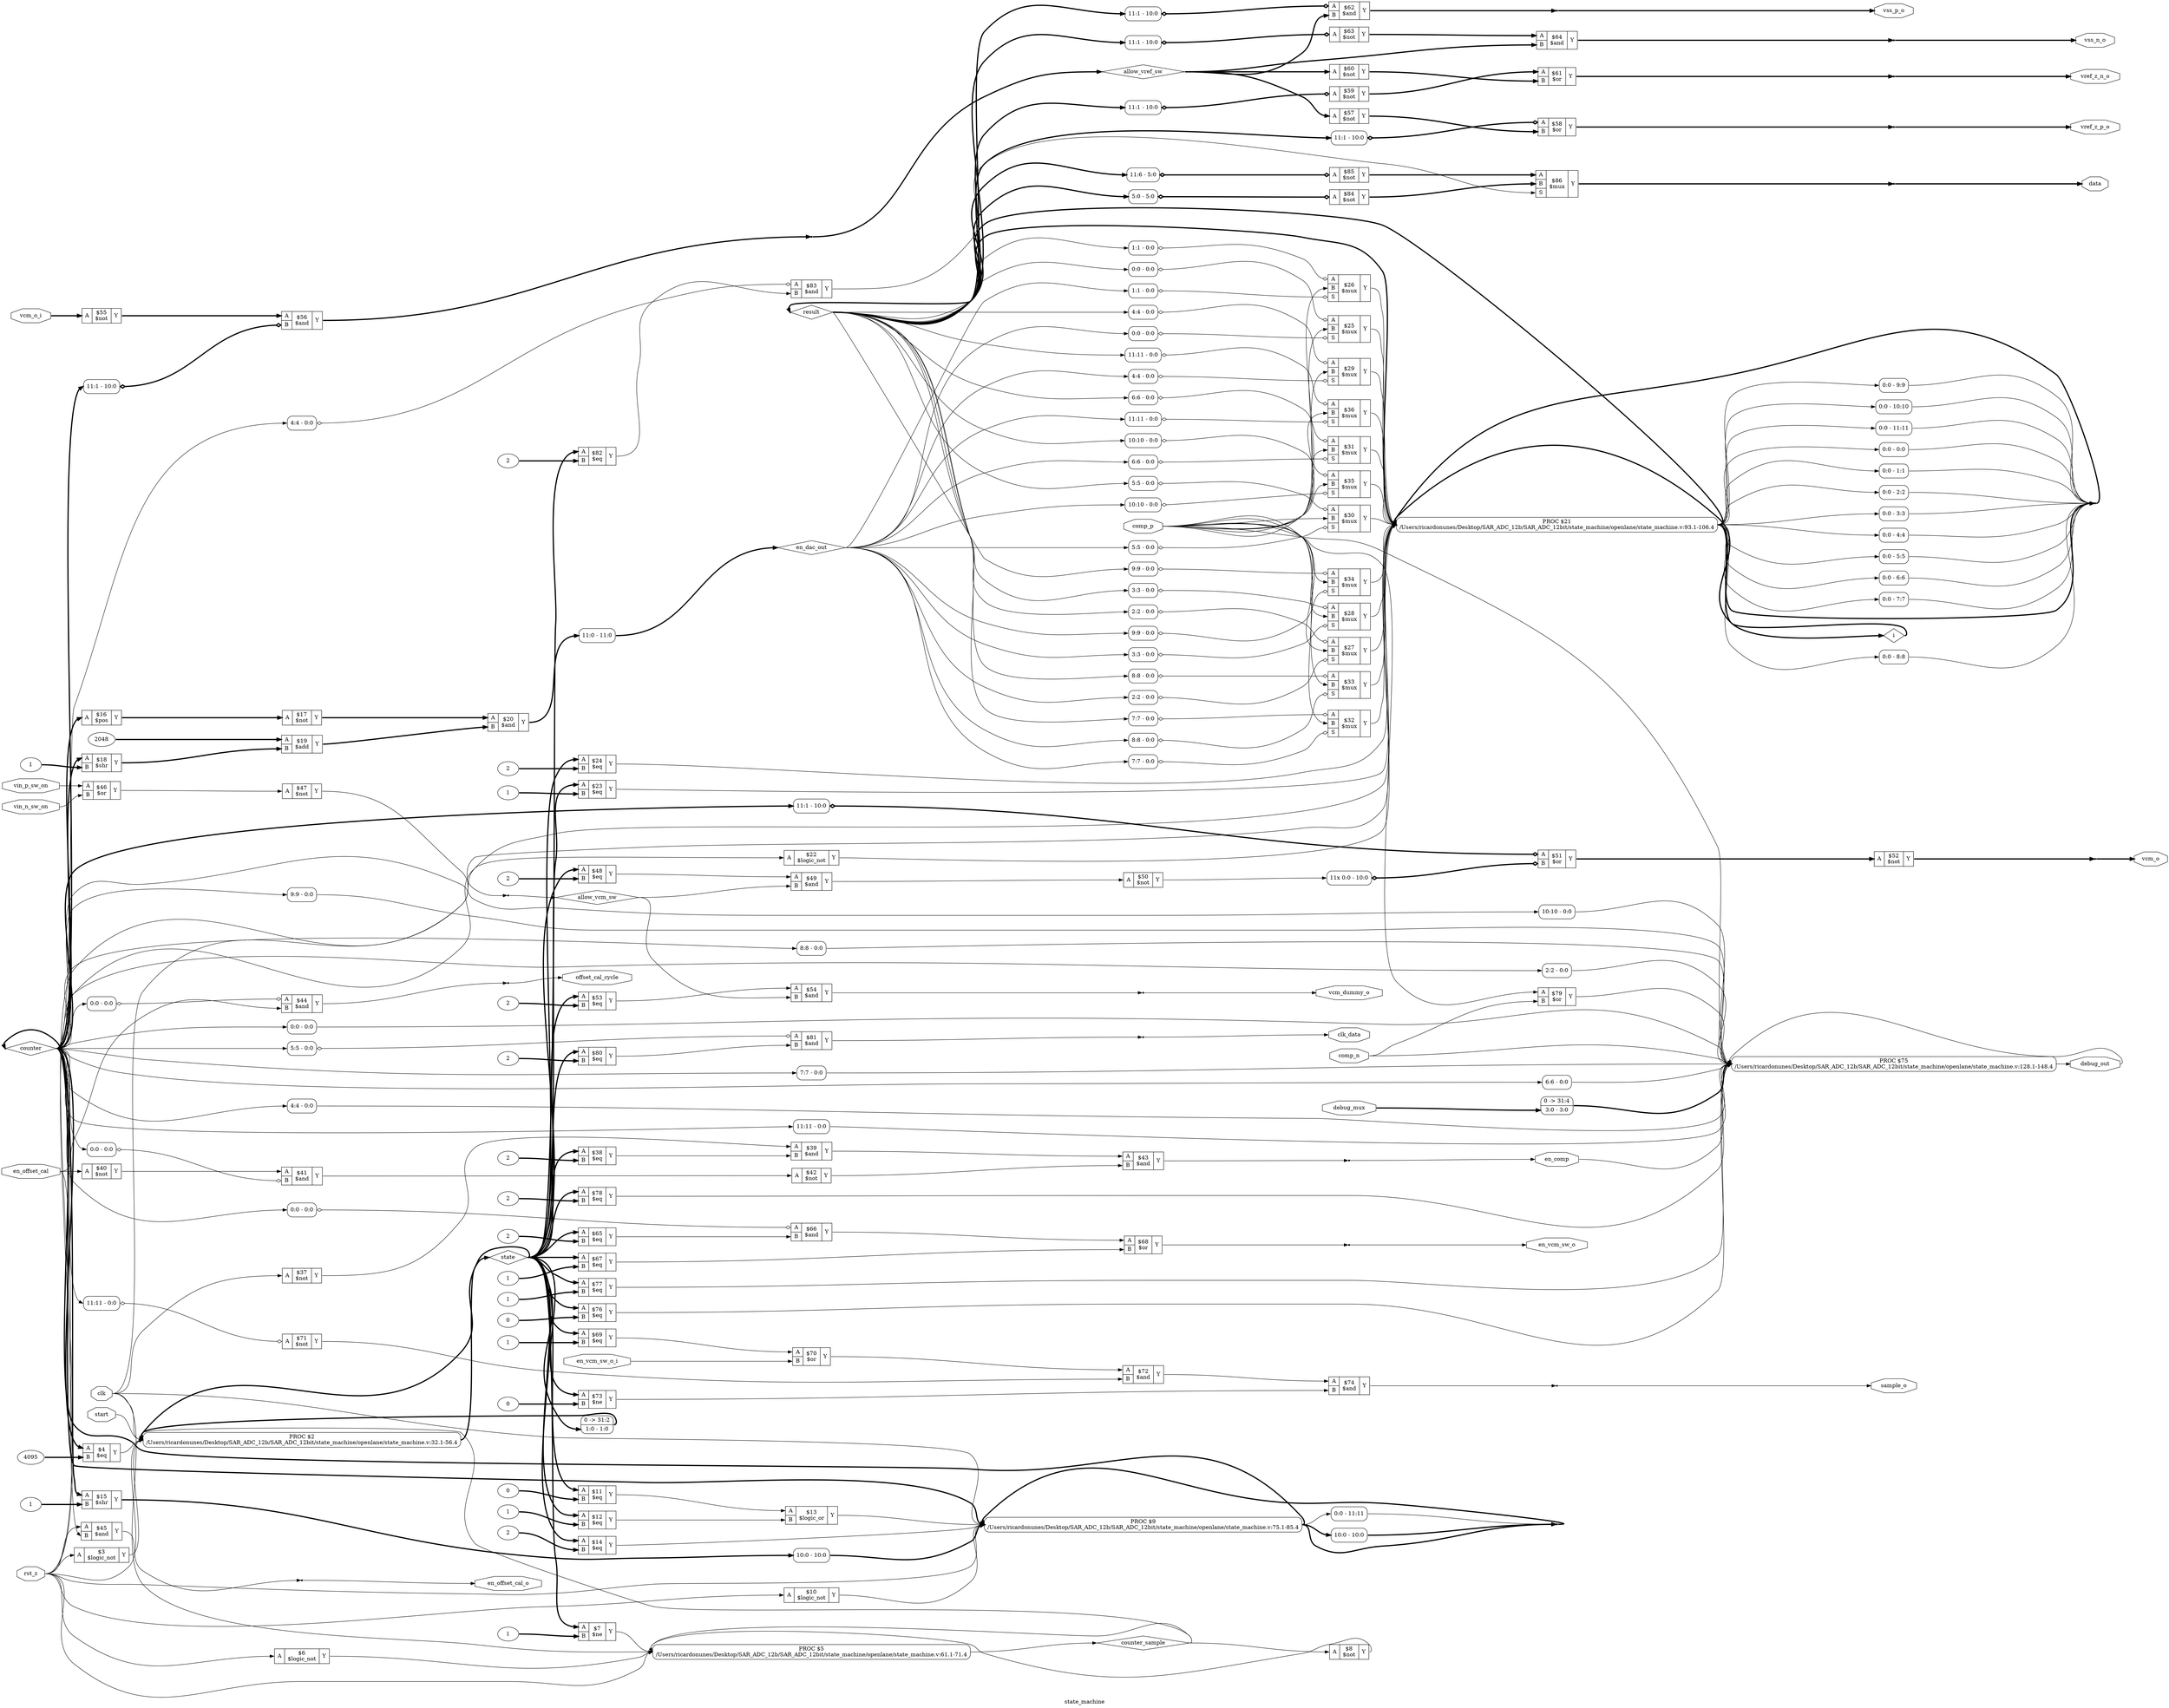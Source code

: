 digraph "state_machine" {
label="state_machine";
rankdir="LR";
remincross=true;
n92 [ shape=diamond, label="allow_vref_sw", color="black", fontcolor="black" ];
n93 [ shape=diamond, label="allow_vcm_sw", color="black", fontcolor="black" ];
n94 [ shape=diamond, label="en_dac_out", color="black", fontcolor="black" ];
n95 [ shape=diamond, label="i", color="black", fontcolor="black" ];
n96 [ shape=diamond, label="counter", color="black", fontcolor="black" ];
n97 [ shape=diamond, label="counter_sample", color="black", fontcolor="black" ];
n98 [ shape=diamond, label="result", color="black", fontcolor="black" ];
n99 [ shape=diamond, label="state", color="black", fontcolor="black" ];
n100 [ shape=octagon, label="debug_out", color="black", fontcolor="black" ];
n101 [ shape=octagon, label="en_offset_cal_o", color="black", fontcolor="black" ];
n102 [ shape=octagon, label="offset_cal_cycle", color="black", fontcolor="black" ];
n103 [ shape=octagon, label="en_comp", color="black", fontcolor="black" ];
n104 [ shape=octagon, label="en_vcm_sw_o", color="black", fontcolor="black" ];
n105 [ shape=octagon, label="vcm_dummy_o", color="black", fontcolor="black" ];
n106 [ shape=octagon, label="vss_n_o", color="black", fontcolor="black" ];
n107 [ shape=octagon, label="vss_p_o", color="black", fontcolor="black" ];
n108 [ shape=octagon, label="vref_z_n_o", color="black", fontcolor="black" ];
n109 [ shape=octagon, label="vref_z_p_o", color="black", fontcolor="black" ];
n110 [ shape=octagon, label="vcm_o", color="black", fontcolor="black" ];
n111 [ shape=octagon, label="sample_o", color="black", fontcolor="black" ];
n112 [ shape=octagon, label="clk_data", color="black", fontcolor="black" ];
n113 [ shape=octagon, label="data", color="black", fontcolor="black" ];
n114 [ shape=octagon, label="vcm_o_i", color="black", fontcolor="black" ];
n115 [ shape=octagon, label="en_vcm_sw_o_i", color="black", fontcolor="black" ];
n116 [ shape=octagon, label="debug_mux", color="black", fontcolor="black" ];
n117 [ shape=octagon, label="vin_n_sw_on", color="black", fontcolor="black" ];
n118 [ shape=octagon, label="vin_p_sw_on", color="black", fontcolor="black" ];
n119 [ shape=octagon, label="comp_n", color="black", fontcolor="black" ];
n120 [ shape=octagon, label="comp_p", color="black", fontcolor="black" ];
n121 [ shape=octagon, label="en_offset_cal", color="black", fontcolor="black" ];
n122 [ shape=octagon, label="start", color="black", fontcolor="black" ];
n123 [ shape=octagon, label="rst_z", color="black", fontcolor="black" ];
n124 [ shape=octagon, label="clk", color="black", fontcolor="black" ];
c129 [ shape=record, label="{{<p125> A|<p126> B|<p127> S}|$86\n$mux|{<p128> Y}}",  ];
c130 [ shape=record, label="{{<p125> A}|$85\n$not|{<p128> Y}}",  ];
x0 [ shape=record, style=rounded, label="<s0> 11:6 - 5:0 ", color="black", fontcolor="black" ];
x0:e -> c130:p125:w [arrowhead=odiamond, arrowtail=odiamond, dir=both, color="black", fontcolor="black", style="setlinewidth(3)", label=""];
c131 [ shape=record, label="{{<p125> A}|$84\n$not|{<p128> Y}}",  ];
x1 [ shape=record, style=rounded, label="<s0> 5:0 - 5:0 ", color="black", fontcolor="black" ];
x1:e -> c131:p125:w [arrowhead=odiamond, arrowtail=odiamond, dir=both, color="black", fontcolor="black", style="setlinewidth(3)", label=""];
c132 [ shape=record, label="{{<p125> A|<p126> B}|$83\n$and|{<p128> Y}}",  ];
x2 [ shape=record, style=rounded, label="<s0> 4:4 - 0:0 ", color="black", fontcolor="black" ];
x2:e -> c132:p125:w [arrowhead=odiamond, arrowtail=odiamond, dir=both, color="black", fontcolor="black", label=""];
v3 [ label="2" ];
c133 [ shape=record, label="{{<p125> A|<p126> B}|$82\n$eq|{<p128> Y}}",  ];
c134 [ shape=record, label="{{<p125> A|<p126> B}|$81\n$and|{<p128> Y}}",  ];
x4 [ shape=record, style=rounded, label="<s0> 5:5 - 0:0 ", color="black", fontcolor="black" ];
x4:e -> c134:p125:w [arrowhead=odiamond, arrowtail=odiamond, dir=both, color="black", fontcolor="black", label=""];
v5 [ label="2" ];
c135 [ shape=record, label="{{<p125> A|<p126> B}|$80\n$eq|{<p128> Y}}",  ];
c136 [ shape=record, label="{{<p125> A|<p126> B}|$79\n$or|{<p128> Y}}",  ];
v6 [ label="2" ];
c137 [ shape=record, label="{{<p125> A|<p126> B}|$78\n$eq|{<p128> Y}}",  ];
v7 [ label="1" ];
c138 [ shape=record, label="{{<p125> A|<p126> B}|$77\n$eq|{<p128> Y}}",  ];
v8 [ label="0" ];
c139 [ shape=record, label="{{<p125> A|<p126> B}|$76\n$eq|{<p128> Y}}",  ];
c140 [ shape=record, label="{{<p125> A|<p126> B}|$74\n$and|{<p128> Y}}",  ];
v9 [ label="0" ];
c141 [ shape=record, label="{{<p125> A|<p126> B}|$73\n$ne|{<p128> Y}}",  ];
c142 [ shape=record, label="{{<p125> A|<p126> B}|$72\n$and|{<p128> Y}}",  ];
c143 [ shape=record, label="{{<p125> A}|$71\n$not|{<p128> Y}}",  ];
x10 [ shape=record, style=rounded, label="<s0> 11:11 - 0:0 ", color="black", fontcolor="black" ];
x10:e -> c143:p125:w [arrowhead=odiamond, arrowtail=odiamond, dir=both, color="black", fontcolor="black", label=""];
c144 [ shape=record, label="{{<p125> A|<p126> B}|$70\n$or|{<p128> Y}}",  ];
v11 [ label="1" ];
c145 [ shape=record, label="{{<p125> A|<p126> B}|$69\n$eq|{<p128> Y}}",  ];
c146 [ shape=record, label="{{<p125> A|<p126> B}|$68\n$or|{<p128> Y}}",  ];
v12 [ label="1" ];
c147 [ shape=record, label="{{<p125> A|<p126> B}|$67\n$eq|{<p128> Y}}",  ];
c148 [ shape=record, label="{{<p125> A|<p126> B}|$66\n$and|{<p128> Y}}",  ];
x13 [ shape=record, style=rounded, label="<s0> 0:0 - 0:0 ", color="black", fontcolor="black" ];
x13:e -> c148:p125:w [arrowhead=odiamond, arrowtail=odiamond, dir=both, color="black", fontcolor="black", label=""];
v14 [ label="2" ];
c149 [ shape=record, label="{{<p125> A|<p126> B}|$65\n$eq|{<p128> Y}}",  ];
c150 [ shape=record, label="{{<p125> A|<p126> B}|$64\n$and|{<p128> Y}}",  ];
c151 [ shape=record, label="{{<p125> A}|$63\n$not|{<p128> Y}}",  ];
x15 [ shape=record, style=rounded, label="<s0> 11:1 - 10:0 ", color="black", fontcolor="black" ];
x15:e -> c151:p125:w [arrowhead=odiamond, arrowtail=odiamond, dir=both, color="black", fontcolor="black", style="setlinewidth(3)", label=""];
c152 [ shape=record, label="{{<p125> A|<p126> B}|$62\n$and|{<p128> Y}}",  ];
x16 [ shape=record, style=rounded, label="<s0> 11:1 - 10:0 ", color="black", fontcolor="black" ];
x16:e -> c152:p125:w [arrowhead=odiamond, arrowtail=odiamond, dir=both, color="black", fontcolor="black", style="setlinewidth(3)", label=""];
c153 [ shape=record, label="{{<p125> A|<p126> B}|$61\n$or|{<p128> Y}}",  ];
c154 [ shape=record, label="{{<p125> A}|$60\n$not|{<p128> Y}}",  ];
c155 [ shape=record, label="{{<p125> A}|$59\n$not|{<p128> Y}}",  ];
x17 [ shape=record, style=rounded, label="<s0> 11:1 - 10:0 ", color="black", fontcolor="black" ];
x17:e -> c155:p125:w [arrowhead=odiamond, arrowtail=odiamond, dir=both, color="black", fontcolor="black", style="setlinewidth(3)", label=""];
c156 [ shape=record, label="{{<p125> A|<p126> B}|$58\n$or|{<p128> Y}}",  ];
x18 [ shape=record, style=rounded, label="<s0> 11:1 - 10:0 ", color="black", fontcolor="black" ];
x18:e -> c156:p125:w [arrowhead=odiamond, arrowtail=odiamond, dir=both, color="black", fontcolor="black", style="setlinewidth(3)", label=""];
c157 [ shape=record, label="{{<p125> A}|$57\n$not|{<p128> Y}}",  ];
c158 [ shape=record, label="{{<p125> A|<p126> B}|$56\n$and|{<p128> Y}}",  ];
x19 [ shape=record, style=rounded, label="<s0> 11:1 - 10:0 ", color="black", fontcolor="black" ];
x19:e -> c158:p126:w [arrowhead=odiamond, arrowtail=odiamond, dir=both, color="black", fontcolor="black", style="setlinewidth(3)", label=""];
c159 [ shape=record, label="{{<p125> A}|$55\n$not|{<p128> Y}}",  ];
c160 [ shape=record, label="{{<p125> A|<p126> B}|$54\n$and|{<p128> Y}}",  ];
v20 [ label="2" ];
c161 [ shape=record, label="{{<p125> A|<p126> B}|$53\n$eq|{<p128> Y}}",  ];
c162 [ shape=record, label="{{<p125> A}|$52\n$not|{<p128> Y}}",  ];
c163 [ shape=record, label="{{<p125> A|<p126> B}|$51\n$or|{<p128> Y}}",  ];
x21 [ shape=record, style=rounded, label="<s10> 11x 0:0 - 10:0 ", color="black", fontcolor="black" ];
x21:e -> c163:p126:w [arrowhead=odiamond, arrowtail=odiamond, dir=both, color="black", fontcolor="black", style="setlinewidth(3)", label=""];
x22 [ shape=record, style=rounded, label="<s0> 11:1 - 10:0 ", color="black", fontcolor="black" ];
x22:e -> c163:p125:w [arrowhead=odiamond, arrowtail=odiamond, dir=both, color="black", fontcolor="black", style="setlinewidth(3)", label=""];
c164 [ shape=record, label="{{<p125> A}|$50\n$not|{<p128> Y}}",  ];
c165 [ shape=record, label="{{<p125> A|<p126> B}|$49\n$and|{<p128> Y}}",  ];
v23 [ label="2" ];
c166 [ shape=record, label="{{<p125> A|<p126> B}|$48\n$eq|{<p128> Y}}",  ];
c167 [ shape=record, label="{{<p125> A}|$47\n$not|{<p128> Y}}",  ];
c168 [ shape=record, label="{{<p125> A|<p126> B}|$46\n$or|{<p128> Y}}",  ];
c169 [ shape=record, label="{{<p125> A|<p126> B}|$45\n$and|{<p128> Y}}",  ];
c170 [ shape=record, label="{{<p125> A|<p126> B}|$44\n$and|{<p128> Y}}",  ];
x24 [ shape=record, style=rounded, label="<s0> 0:0 - 0:0 ", color="black", fontcolor="black" ];
x24:e -> c170:p125:w [arrowhead=odiamond, arrowtail=odiamond, dir=both, color="black", fontcolor="black", label=""];
c171 [ shape=record, label="{{<p125> A|<p126> B}|$43\n$and|{<p128> Y}}",  ];
c172 [ shape=record, label="{{<p125> A}|$42\n$not|{<p128> Y}}",  ];
c173 [ shape=record, label="{{<p125> A|<p126> B}|$41\n$and|{<p128> Y}}",  ];
x25 [ shape=record, style=rounded, label="<s0> 0:0 - 0:0 ", color="black", fontcolor="black" ];
x25:e -> c173:p126:w [arrowhead=odiamond, arrowtail=odiamond, dir=both, color="black", fontcolor="black", label=""];
c174 [ shape=record, label="{{<p125> A}|$40\n$not|{<p128> Y}}",  ];
c175 [ shape=record, label="{{<p125> A|<p126> B}|$39\n$and|{<p128> Y}}",  ];
v26 [ label="2" ];
c176 [ shape=record, label="{{<p125> A|<p126> B}|$38\n$eq|{<p128> Y}}",  ];
c177 [ shape=record, label="{{<p125> A}|$37\n$not|{<p128> Y}}",  ];
c178 [ shape=record, label="{{<p125> A|<p126> B|<p127> S}|$36\n$mux|{<p128> Y}}",  ];
x27 [ shape=record, style=rounded, label="<s0> 11:11 - 0:0 ", color="black", fontcolor="black" ];
x27:e -> c178:p127:w [arrowhead=odiamond, arrowtail=odiamond, dir=both, color="black", fontcolor="black", label=""];
x28 [ shape=record, style=rounded, label="<s0> 11:11 - 0:0 ", color="black", fontcolor="black" ];
x28:e -> c178:p125:w [arrowhead=odiamond, arrowtail=odiamond, dir=both, color="black", fontcolor="black", label=""];
c179 [ shape=record, label="{{<p125> A|<p126> B|<p127> S}|$35\n$mux|{<p128> Y}}",  ];
x29 [ shape=record, style=rounded, label="<s0> 10:10 - 0:0 ", color="black", fontcolor="black" ];
x29:e -> c179:p127:w [arrowhead=odiamond, arrowtail=odiamond, dir=both, color="black", fontcolor="black", label=""];
x30 [ shape=record, style=rounded, label="<s0> 10:10 - 0:0 ", color="black", fontcolor="black" ];
x30:e -> c179:p125:w [arrowhead=odiamond, arrowtail=odiamond, dir=both, color="black", fontcolor="black", label=""];
c180 [ shape=record, label="{{<p125> A|<p126> B|<p127> S}|$34\n$mux|{<p128> Y}}",  ];
x31 [ shape=record, style=rounded, label="<s0> 9:9 - 0:0 ", color="black", fontcolor="black" ];
x31:e -> c180:p127:w [arrowhead=odiamond, arrowtail=odiamond, dir=both, color="black", fontcolor="black", label=""];
x32 [ shape=record, style=rounded, label="<s0> 9:9 - 0:0 ", color="black", fontcolor="black" ];
x32:e -> c180:p125:w [arrowhead=odiamond, arrowtail=odiamond, dir=both, color="black", fontcolor="black", label=""];
c181 [ shape=record, label="{{<p125> A|<p126> B|<p127> S}|$33\n$mux|{<p128> Y}}",  ];
x33 [ shape=record, style=rounded, label="<s0> 8:8 - 0:0 ", color="black", fontcolor="black" ];
x33:e -> c181:p127:w [arrowhead=odiamond, arrowtail=odiamond, dir=both, color="black", fontcolor="black", label=""];
x34 [ shape=record, style=rounded, label="<s0> 8:8 - 0:0 ", color="black", fontcolor="black" ];
x34:e -> c181:p125:w [arrowhead=odiamond, arrowtail=odiamond, dir=both, color="black", fontcolor="black", label=""];
c182 [ shape=record, label="{{<p125> A|<p126> B|<p127> S}|$32\n$mux|{<p128> Y}}",  ];
x35 [ shape=record, style=rounded, label="<s0> 7:7 - 0:0 ", color="black", fontcolor="black" ];
x35:e -> c182:p127:w [arrowhead=odiamond, arrowtail=odiamond, dir=both, color="black", fontcolor="black", label=""];
x36 [ shape=record, style=rounded, label="<s0> 7:7 - 0:0 ", color="black", fontcolor="black" ];
x36:e -> c182:p125:w [arrowhead=odiamond, arrowtail=odiamond, dir=both, color="black", fontcolor="black", label=""];
c183 [ shape=record, label="{{<p125> A|<p126> B|<p127> S}|$31\n$mux|{<p128> Y}}",  ];
x37 [ shape=record, style=rounded, label="<s0> 6:6 - 0:0 ", color="black", fontcolor="black" ];
x37:e -> c183:p127:w [arrowhead=odiamond, arrowtail=odiamond, dir=both, color="black", fontcolor="black", label=""];
x38 [ shape=record, style=rounded, label="<s0> 6:6 - 0:0 ", color="black", fontcolor="black" ];
x38:e -> c183:p125:w [arrowhead=odiamond, arrowtail=odiamond, dir=both, color="black", fontcolor="black", label=""];
c184 [ shape=record, label="{{<p125> A|<p126> B|<p127> S}|$30\n$mux|{<p128> Y}}",  ];
x39 [ shape=record, style=rounded, label="<s0> 5:5 - 0:0 ", color="black", fontcolor="black" ];
x39:e -> c184:p127:w [arrowhead=odiamond, arrowtail=odiamond, dir=both, color="black", fontcolor="black", label=""];
x40 [ shape=record, style=rounded, label="<s0> 5:5 - 0:0 ", color="black", fontcolor="black" ];
x40:e -> c184:p125:w [arrowhead=odiamond, arrowtail=odiamond, dir=both, color="black", fontcolor="black", label=""];
c185 [ shape=record, label="{{<p125> A|<p126> B|<p127> S}|$29\n$mux|{<p128> Y}}",  ];
x41 [ shape=record, style=rounded, label="<s0> 4:4 - 0:0 ", color="black", fontcolor="black" ];
x41:e -> c185:p127:w [arrowhead=odiamond, arrowtail=odiamond, dir=both, color="black", fontcolor="black", label=""];
x42 [ shape=record, style=rounded, label="<s0> 4:4 - 0:0 ", color="black", fontcolor="black" ];
x42:e -> c185:p125:w [arrowhead=odiamond, arrowtail=odiamond, dir=both, color="black", fontcolor="black", label=""];
c186 [ shape=record, label="{{<p125> A|<p126> B|<p127> S}|$28\n$mux|{<p128> Y}}",  ];
x43 [ shape=record, style=rounded, label="<s0> 3:3 - 0:0 ", color="black", fontcolor="black" ];
x43:e -> c186:p127:w [arrowhead=odiamond, arrowtail=odiamond, dir=both, color="black", fontcolor="black", label=""];
x44 [ shape=record, style=rounded, label="<s0> 3:3 - 0:0 ", color="black", fontcolor="black" ];
x44:e -> c186:p125:w [arrowhead=odiamond, arrowtail=odiamond, dir=both, color="black", fontcolor="black", label=""];
c187 [ shape=record, label="{{<p125> A|<p126> B|<p127> S}|$27\n$mux|{<p128> Y}}",  ];
x45 [ shape=record, style=rounded, label="<s0> 2:2 - 0:0 ", color="black", fontcolor="black" ];
x45:e -> c187:p127:w [arrowhead=odiamond, arrowtail=odiamond, dir=both, color="black", fontcolor="black", label=""];
x46 [ shape=record, style=rounded, label="<s0> 2:2 - 0:0 ", color="black", fontcolor="black" ];
x46:e -> c187:p125:w [arrowhead=odiamond, arrowtail=odiamond, dir=both, color="black", fontcolor="black", label=""];
c188 [ shape=record, label="{{<p125> A|<p126> B|<p127> S}|$26\n$mux|{<p128> Y}}",  ];
x47 [ shape=record, style=rounded, label="<s0> 1:1 - 0:0 ", color="black", fontcolor="black" ];
x47:e -> c188:p127:w [arrowhead=odiamond, arrowtail=odiamond, dir=both, color="black", fontcolor="black", label=""];
x48 [ shape=record, style=rounded, label="<s0> 1:1 - 0:0 ", color="black", fontcolor="black" ];
x48:e -> c188:p125:w [arrowhead=odiamond, arrowtail=odiamond, dir=both, color="black", fontcolor="black", label=""];
c189 [ shape=record, label="{{<p125> A|<p126> B|<p127> S}|$25\n$mux|{<p128> Y}}",  ];
x49 [ shape=record, style=rounded, label="<s0> 0:0 - 0:0 ", color="black", fontcolor="black" ];
x49:e -> c189:p127:w [arrowhead=odiamond, arrowtail=odiamond, dir=both, color="black", fontcolor="black", label=""];
x50 [ shape=record, style=rounded, label="<s0> 0:0 - 0:0 ", color="black", fontcolor="black" ];
x50:e -> c189:p125:w [arrowhead=odiamond, arrowtail=odiamond, dir=both, color="black", fontcolor="black", label=""];
v51 [ label="2" ];
c190 [ shape=record, label="{{<p125> A|<p126> B}|$24\n$eq|{<p128> Y}}",  ];
v52 [ label="1" ];
c191 [ shape=record, label="{{<p125> A|<p126> B}|$23\n$eq|{<p128> Y}}",  ];
c192 [ shape=record, label="{{<p125> A}|$22\n$logic_not|{<p128> Y}}",  ];
c193 [ shape=record, label="{{<p125> A|<p126> B}|$20\n$and|{<p128> Y}}",  ];
v53 [ label="2048" ];
c194 [ shape=record, label="{{<p125> A|<p126> B}|$19\n$add|{<p128> Y}}",  ];
v54 [ label="1" ];
c195 [ shape=record, label="{{<p125> A|<p126> B}|$18\n$shr|{<p128> Y}}",  ];
c196 [ shape=record, label="{{<p125> A}|$17\n$not|{<p128> Y}}",  ];
c197 [ shape=record, label="{{<p125> A}|$16\n$pos|{<p128> Y}}",  ];
v55 [ label="1" ];
c198 [ shape=record, label="{{<p125> A|<p126> B}|$15\n$shr|{<p128> Y}}",  ];
v56 [ label="2" ];
c199 [ shape=record, label="{{<p125> A|<p126> B}|$14\n$eq|{<p128> Y}}",  ];
c200 [ shape=record, label="{{<p125> A|<p126> B}|$13\n$logic_or|{<p128> Y}}",  ];
v57 [ label="1" ];
c201 [ shape=record, label="{{<p125> A|<p126> B}|$12\n$eq|{<p128> Y}}",  ];
v58 [ label="0" ];
c202 [ shape=record, label="{{<p125> A|<p126> B}|$11\n$eq|{<p128> Y}}",  ];
c203 [ shape=record, label="{{<p125> A}|$10\n$logic_not|{<p128> Y}}",  ];
c204 [ shape=record, label="{{<p125> A}|$8\n$not|{<p128> Y}}",  ];
v59 [ label="1" ];
c205 [ shape=record, label="{{<p125> A|<p126> B}|$7\n$ne|{<p128> Y}}",  ];
c206 [ shape=record, label="{{<p125> A}|$6\n$logic_not|{<p128> Y}}",  ];
v60 [ label="4095" ];
c207 [ shape=record, label="{{<p125> A|<p126> B}|$4\n$eq|{<p128> Y}}",  ];
c208 [ shape=record, label="{{<p125> A}|$3\n$logic_not|{<p128> Y}}",  ];
x62 [ shape=record, style=rounded, label="<s0> 11:11 - 0:0 ", color="black", fontcolor="black" ];
x63 [ shape=record, style=rounded, label="<s0> 10:10 - 0:0 ", color="black", fontcolor="black" ];
x64 [ shape=record, style=rounded, label="<s0> 9:9 - 0:0 ", color="black", fontcolor="black" ];
x65 [ shape=record, style=rounded, label="<s0> 8:8 - 0:0 ", color="black", fontcolor="black" ];
x66 [ shape=record, style=rounded, label="<s0> 2:2 - 0:0 ", color="black", fontcolor="black" ];
x67 [ shape=record, style=rounded, label="<s0> 0:0 - 0:0 ", color="black", fontcolor="black" ];
x68 [ shape=record, style=rounded, label="<s0> 7:7 - 0:0 ", color="black", fontcolor="black" ];
x69 [ shape=record, style=rounded, label="<s0> 6:6 - 0:0 ", color="black", fontcolor="black" ];
x70 [ shape=record, style=rounded, label="<s0> 4:4 - 0:0 ", color="black", fontcolor="black" ];
x71 [ shape=record, style=rounded, label="0 -&gt; 31:4 |<s0> 3:0 - 3:0 ", color="black", fontcolor="black" ];
p61 [shape=box, style=rounded, label="PROC $75\n/Users/ricardonunes/Desktop/SAR_ADC_12b/SAR_ADC_12bit/state_machine/openlane/state_machine.v:128.1-148.4", ];
x73 [ shape=record, style=rounded, label="<s0> 0:0 - 8:8 ", color="black", fontcolor="black" ];
x74 [ shape=record, style=rounded, label="<s0> 0:0 - 9:9 ", color="black", fontcolor="black" ];
x75 [ shape=record, style=rounded, label="<s0> 0:0 - 10:10 ", color="black", fontcolor="black" ];
x76 [ shape=record, style=rounded, label="<s0> 0:0 - 11:11 ", color="black", fontcolor="black" ];
x77 [ shape=record, style=rounded, label="<s0> 0:0 - 0:0 ", color="black", fontcolor="black" ];
x78 [ shape=record, style=rounded, label="<s0> 0:0 - 1:1 ", color="black", fontcolor="black" ];
x79 [ shape=record, style=rounded, label="<s0> 0:0 - 2:2 ", color="black", fontcolor="black" ];
x80 [ shape=record, style=rounded, label="<s0> 0:0 - 3:3 ", color="black", fontcolor="black" ];
x81 [ shape=record, style=rounded, label="<s0> 0:0 - 4:4 ", color="black", fontcolor="black" ];
x82 [ shape=record, style=rounded, label="<s0> 0:0 - 5:5 ", color="black", fontcolor="black" ];
x83 [ shape=record, style=rounded, label="<s0> 0:0 - 6:6 ", color="black", fontcolor="black" ];
x84 [ shape=record, style=rounded, label="<s0> 0:0 - 7:7 ", color="black", fontcolor="black" ];
p72 [shape=box, style=rounded, label="PROC $21\n/Users/ricardonunes/Desktop/SAR_ADC_12b/SAR_ADC_12bit/state_machine/openlane/state_machine.v:93.1-106.4", ];
x86 [ shape=record, style=rounded, label="<s0> 10:0 - 10:0 ", color="black", fontcolor="black" ];
x87 [ shape=record, style=rounded, label="<s0> 0:0 - 11:11 ", color="black", fontcolor="black" ];
x88 [ shape=record, style=rounded, label="<s0> 10:0 - 10:0 ", color="black", fontcolor="black" ];
p85 [shape=box, style=rounded, label="PROC $9\n/Users/ricardonunes/Desktop/SAR_ADC_12b/SAR_ADC_12bit/state_machine/openlane/state_machine.v:75.1-85.4", ];
p89 [shape=box, style=rounded, label="PROC $5\n/Users/ricardonunes/Desktop/SAR_ADC_12b/SAR_ADC_12bit/state_machine/openlane/state_machine.v:61.1-71.4", ];
x91 [ shape=record, style=rounded, label="0 -&gt; 31:2 |<s0> 1:0 - 1:0 ", color="black", fontcolor="black" ];
p90 [shape=box, style=rounded, label="PROC $2\n/Users/ricardonunes/Desktop/SAR_ADC_12b/SAR_ADC_12bit/state_machine/openlane/state_machine.v:32.1-56.4", ];
x92 [ shape=record, style=rounded, label="<s0> 11:0 - 11:0 ", color="black", fontcolor="black" ];
x93 [shape=point, ];
x94 [shape=point, ];
x95 [shape=point, ];
x96 [shape=point, ];
x97 [shape=point, ];
x98 [shape=point, ];
x99 [shape=point, ];
x100 [shape=point, ];
x101 [shape=point, ];
x102 [shape=point, ];
x103 [shape=point, ];
x104 [shape=point, ];
x105 [shape=point, ];
x106 [shape=point, ];
x107 [shape=point, ];
c129:p128:e -> x107:w [color="black", fontcolor="black", style="setlinewidth(3)", label=""];
c138:p128:e -> p61:w [color="black", fontcolor="black", label=""];
p61:e -> n100:w [color="black", fontcolor="black", label=""];
n100:e -> p61:w [color="black", fontcolor="black", label=""];
x95:e -> n101:w [color="black", fontcolor="black", label=""];
x94:e -> n102:w [color="black", fontcolor="black", label=""];
x93:e -> n103:w [color="black", fontcolor="black", label=""];
n103:e -> p61:w [color="black", fontcolor="black", label=""];
x104:e -> n104:w [color="black", fontcolor="black", label=""];
x98:e -> n105:w [color="black", fontcolor="black", label=""];
x103:e -> n106:w [color="black", fontcolor="black", style="setlinewidth(3)", label=""];
x102:e -> n107:w [color="black", fontcolor="black", style="setlinewidth(3)", label=""];
x101:e -> n108:w [color="black", fontcolor="black", style="setlinewidth(3)", label=""];
x100:e -> n109:w [color="black", fontcolor="black", style="setlinewidth(3)", label=""];
c139:p128:e -> p61:w [color="black", fontcolor="black", label=""];
x97:e -> n110:w [color="black", fontcolor="black", style="setlinewidth(3)", label=""];
x105:e -> n111:w [color="black", fontcolor="black", label=""];
x106:e -> n112:w [color="black", fontcolor="black", label=""];
x107:e -> n113:w [color="black", fontcolor="black", style="setlinewidth(3)", label=""];
n114:e -> c159:p125:w [color="black", fontcolor="black", style="setlinewidth(3)", label=""];
n115:e -> c144:p126:w [color="black", fontcolor="black", label=""];
n116:e -> x71:s0:w [color="black", fontcolor="black", style="setlinewidth(3)", label=""];
n117:e -> c168:p126:w [color="black", fontcolor="black", label=""];
n118:e -> c168:p125:w [color="black", fontcolor="black", label=""];
n119:e -> c136:p126:w [color="black", fontcolor="black", label=""];
n119:e -> p61:w [color="black", fontcolor="black", label=""];
n120:e -> c136:p125:w [color="black", fontcolor="black", label=""];
n120:e -> c178:p126:w [color="black", fontcolor="black", label=""];
n120:e -> c179:p126:w [color="black", fontcolor="black", label=""];
n120:e -> c180:p126:w [color="black", fontcolor="black", label=""];
n120:e -> c181:p126:w [color="black", fontcolor="black", label=""];
n120:e -> c182:p126:w [color="black", fontcolor="black", label=""];
n120:e -> c183:p126:w [color="black", fontcolor="black", label=""];
n120:e -> c184:p126:w [color="black", fontcolor="black", label=""];
n120:e -> c185:p126:w [color="black", fontcolor="black", label=""];
n120:e -> c186:p126:w [color="black", fontcolor="black", label=""];
n120:e -> c187:p126:w [color="black", fontcolor="black", label=""];
n120:e -> c188:p126:w [color="black", fontcolor="black", label=""];
n120:e -> c189:p126:w [color="black", fontcolor="black", label=""];
n120:e -> p61:w [color="black", fontcolor="black", label=""];
n121:e -> c169:p126:w [color="black", fontcolor="black", label=""];
n121:e -> c170:p126:w [color="black", fontcolor="black", label=""];
n121:e -> c174:p125:w [color="black", fontcolor="black", label=""];
n122:e -> p90:w [color="black", fontcolor="black", label=""];
n123:e -> c169:p125:w [color="black", fontcolor="black", label=""];
n123:e -> c192:p125:w [color="black", fontcolor="black", label=""];
n123:e -> c203:p125:w [color="black", fontcolor="black", label=""];
n123:e -> c206:p125:w [color="black", fontcolor="black", label=""];
n123:e -> c208:p125:w [color="black", fontcolor="black", label=""];
n123:e -> p72:w [color="black", fontcolor="black", label=""];
n123:e -> p85:w [color="black", fontcolor="black", label=""];
n123:e -> p89:w [color="black", fontcolor="black", label=""];
n123:e -> p90:w [color="black", fontcolor="black", label=""];
n124:e -> c177:p125:w [color="black", fontcolor="black", label=""];
n124:e -> p72:w [color="black", fontcolor="black", label=""];
n124:e -> p85:w [color="black", fontcolor="black", label=""];
n124:e -> p89:w [color="black", fontcolor="black", label=""];
n124:e -> p90:w [color="black", fontcolor="black", label=""];
c140:p128:e -> x105:w [color="black", fontcolor="black", label=""];
c141:p128:e -> c140:p126:w [color="black", fontcolor="black", label=""];
c142:p128:e -> c140:p125:w [color="black", fontcolor="black", label=""];
c143:p128:e -> c142:p126:w [color="black", fontcolor="black", label=""];
c144:p128:e -> c142:p125:w [color="black", fontcolor="black", label=""];
c145:p128:e -> c144:p125:w [color="black", fontcolor="black", label=""];
c130:p128:e -> c129:p125:w [color="black", fontcolor="black", style="setlinewidth(3)", label=""];
c146:p128:e -> x104:w [color="black", fontcolor="black", label=""];
c147:p128:e -> c146:p126:w [color="black", fontcolor="black", label=""];
c148:p128:e -> c146:p125:w [color="black", fontcolor="black", label=""];
c149:p128:e -> c148:p126:w [color="black", fontcolor="black", label=""];
c150:p128:e -> x103:w [color="black", fontcolor="black", style="setlinewidth(3)", label=""];
c151:p128:e -> c150:p125:w [color="black", fontcolor="black", style="setlinewidth(3)", label=""];
c152:p128:e -> x102:w [color="black", fontcolor="black", style="setlinewidth(3)", label=""];
c153:p128:e -> x101:w [color="black", fontcolor="black", style="setlinewidth(3)", label=""];
c154:p128:e -> c153:p126:w [color="black", fontcolor="black", style="setlinewidth(3)", label=""];
c155:p128:e -> c153:p125:w [color="black", fontcolor="black", style="setlinewidth(3)", label=""];
c131:p128:e -> c129:p126:w [color="black", fontcolor="black", style="setlinewidth(3)", label=""];
c156:p128:e -> x100:w [color="black", fontcolor="black", style="setlinewidth(3)", label=""];
c157:p128:e -> c156:p126:w [color="black", fontcolor="black", style="setlinewidth(3)", label=""];
c158:p128:e -> x99:w [color="black", fontcolor="black", style="setlinewidth(3)", label=""];
c159:p128:e -> c158:p125:w [color="black", fontcolor="black", style="setlinewidth(3)", label=""];
c160:p128:e -> x98:w [color="black", fontcolor="black", label=""];
c161:p128:e -> c160:p125:w [color="black", fontcolor="black", label=""];
c162:p128:e -> x97:w [color="black", fontcolor="black", style="setlinewidth(3)", label=""];
c163:p128:e -> c162:p125:w [color="black", fontcolor="black", style="setlinewidth(3)", label=""];
c164:p128:e -> x21:s10:w [color="black", fontcolor="black", label=""];
c165:p128:e -> c164:p125:w [color="black", fontcolor="black", label=""];
c132:p128:e -> c129:p127:w [color="black", fontcolor="black", label=""];
c166:p128:e -> c165:p125:w [color="black", fontcolor="black", label=""];
c167:p128:e -> x96:w [color="black", fontcolor="black", label=""];
c168:p128:e -> c167:p125:w [color="black", fontcolor="black", label=""];
c169:p128:e -> x95:w [color="black", fontcolor="black", label=""];
c170:p128:e -> x94:w [color="black", fontcolor="black", label=""];
c171:p128:e -> x93:w [color="black", fontcolor="black", label=""];
c172:p128:e -> c171:p126:w [color="black", fontcolor="black", label=""];
c173:p128:e -> c172:p125:w [color="black", fontcolor="black", label=""];
c174:p128:e -> c173:p125:w [color="black", fontcolor="black", label=""];
c175:p128:e -> c171:p125:w [color="black", fontcolor="black", label=""];
c133:p128:e -> c132:p126:w [color="black", fontcolor="black", label=""];
c176:p128:e -> c175:p126:w [color="black", fontcolor="black", label=""];
c177:p128:e -> c175:p125:w [color="black", fontcolor="black", label=""];
c178:p128:e -> p72:w [color="black", fontcolor="black", label=""];
c179:p128:e -> p72:w [color="black", fontcolor="black", label=""];
c180:p128:e -> p72:w [color="black", fontcolor="black", label=""];
c181:p128:e -> p72:w [color="black", fontcolor="black", label=""];
c182:p128:e -> p72:w [color="black", fontcolor="black", label=""];
c183:p128:e -> p72:w [color="black", fontcolor="black", label=""];
c184:p128:e -> p72:w [color="black", fontcolor="black", label=""];
c185:p128:e -> p72:w [color="black", fontcolor="black", label=""];
c134:p128:e -> x106:w [color="black", fontcolor="black", label=""];
c186:p128:e -> p72:w [color="black", fontcolor="black", label=""];
c187:p128:e -> p72:w [color="black", fontcolor="black", label=""];
c188:p128:e -> p72:w [color="black", fontcolor="black", label=""];
c189:p128:e -> p72:w [color="black", fontcolor="black", label=""];
c190:p128:e -> p72:w [color="black", fontcolor="black", label=""];
c191:p128:e -> p72:w [color="black", fontcolor="black", label=""];
c135:p128:e -> c134:p126:w [color="black", fontcolor="black", label=""];
c192:p128:e -> p72:w [color="black", fontcolor="black", label=""];
n72 [ shape=point ];
p72:e -> n72:w [color="black", fontcolor="black", style="setlinewidth(3)", label=""];
x73:s0:e -> n72:w [color="black", fontcolor="black", label=""];
x74:s0:e -> n72:w [color="black", fontcolor="black", label=""];
x75:s0:e -> n72:w [color="black", fontcolor="black", label=""];
x76:s0:e -> n72:w [color="black", fontcolor="black", label=""];
x77:s0:e -> n72:w [color="black", fontcolor="black", label=""];
x78:s0:e -> n72:w [color="black", fontcolor="black", label=""];
x79:s0:e -> n72:w [color="black", fontcolor="black", label=""];
x80:s0:e -> n72:w [color="black", fontcolor="black", label=""];
x81:s0:e -> n72:w [color="black", fontcolor="black", label=""];
x82:s0:e -> n72:w [color="black", fontcolor="black", label=""];
x83:s0:e -> n72:w [color="black", fontcolor="black", label=""];
x84:s0:e -> n72:w [color="black", fontcolor="black", label=""];
n72:e -> p72:w [color="black", fontcolor="black", style="setlinewidth(3)", label=""];
c193:p128:e -> x92:s0:w [color="black", fontcolor="black", style="setlinewidth(3)", label=""];
c194:p128:e -> c193:p126:w [color="black", fontcolor="black", style="setlinewidth(3)", label=""];
c195:p128:e -> c194:p126:w [color="black", fontcolor="black", style="setlinewidth(3)", label=""];
c196:p128:e -> c193:p125:w [color="black", fontcolor="black", style="setlinewidth(3)", label=""];
c197:p128:e -> c196:p125:w [color="black", fontcolor="black", style="setlinewidth(3)", label=""];
c198:p128:e -> x86:s0:w [color="black", fontcolor="black", style="setlinewidth(3)", label=""];
c199:p128:e -> p85:w [color="black", fontcolor="black", label=""];
c136:p128:e -> p61:w [color="black", fontcolor="black", label=""];
c200:p128:e -> p85:w [color="black", fontcolor="black", label=""];
c201:p128:e -> c200:p126:w [color="black", fontcolor="black", label=""];
c202:p128:e -> c200:p125:w [color="black", fontcolor="black", label=""];
c203:p128:e -> p85:w [color="black", fontcolor="black", label=""];
n84 [ shape=point ];
p85:e -> n84:w [color="black", fontcolor="black", style="setlinewidth(3)", label=""];
x87:s0:e -> n84:w [color="black", fontcolor="black", label=""];
x88:s0:e -> n84:w [color="black", fontcolor="black", style="setlinewidth(3)", label=""];
n84:e -> p85:w [color="black", fontcolor="black", style="setlinewidth(3)", label=""];
c204:p128:e -> p89:w [color="black", fontcolor="black", label=""];
c205:p128:e -> p89:w [color="black", fontcolor="black", label=""];
c206:p128:e -> p89:w [color="black", fontcolor="black", label=""];
c207:p128:e -> p90:w [color="black", fontcolor="black", label=""];
c137:p128:e -> p61:w [color="black", fontcolor="black", label=""];
c208:p128:e -> p90:w [color="black", fontcolor="black", label=""];
x99:e -> n92:w [color="black", fontcolor="black", style="setlinewidth(3)", label=""];
n92:e -> c150:p126:w [color="black", fontcolor="black", style="setlinewidth(3)", label=""];
n92:e -> c152:p126:w [color="black", fontcolor="black", style="setlinewidth(3)", label=""];
n92:e -> c154:p125:w [color="black", fontcolor="black", style="setlinewidth(3)", label=""];
n92:e -> c157:p125:w [color="black", fontcolor="black", style="setlinewidth(3)", label=""];
x96:e -> n93:w [color="black", fontcolor="black", label=""];
n93:e -> c160:p126:w [color="black", fontcolor="black", label=""];
n93:e -> c165:p126:w [color="black", fontcolor="black", label=""];
x92:e -> n94:w [color="black", fontcolor="black", style="setlinewidth(3)", label=""];
n94:e -> x27:s0:w [color="black", fontcolor="black", label=""];
n94:e -> x29:s0:w [color="black", fontcolor="black", label=""];
n94:e -> x31:s0:w [color="black", fontcolor="black", label=""];
n94:e -> x33:s0:w [color="black", fontcolor="black", label=""];
n94:e -> x35:s0:w [color="black", fontcolor="black", label=""];
n94:e -> x37:s0:w [color="black", fontcolor="black", label=""];
n94:e -> x39:s0:w [color="black", fontcolor="black", label=""];
n94:e -> x41:s0:w [color="black", fontcolor="black", label=""];
n94:e -> x43:s0:w [color="black", fontcolor="black", label=""];
n94:e -> x45:s0:w [color="black", fontcolor="black", label=""];
n94:e -> x47:s0:w [color="black", fontcolor="black", label=""];
n94:e -> x49:s0:w [color="black", fontcolor="black", label=""];
p72:e -> n95:w [color="black", fontcolor="black", style="setlinewidth(3)", label=""];
n95:e -> p72:w [color="black", fontcolor="black", style="setlinewidth(3)", label=""];
p85:e -> n96:w [color="black", fontcolor="black", style="setlinewidth(3)", label=""];
n96:e -> c195:p125:w [color="black", fontcolor="black", style="setlinewidth(3)", label=""];
n96:e -> c197:p125:w [color="black", fontcolor="black", style="setlinewidth(3)", label=""];
n96:e -> c198:p125:w [color="black", fontcolor="black", style="setlinewidth(3)", label=""];
n96:e -> c207:p125:w [color="black", fontcolor="black", style="setlinewidth(3)", label=""];
n96:e -> p85:w [color="black", fontcolor="black", style="setlinewidth(3)", label=""];
n96:e -> x10:s0:w [color="black", fontcolor="black", label=""];
n96:e -> x13:s0:w [color="black", fontcolor="black", label=""];
n96:e -> x19:s0:w [color="black", fontcolor="black", style="setlinewidth(3)", label=""];
n96:e -> x22:s0:w [color="black", fontcolor="black", style="setlinewidth(3)", label=""];
n96:e -> x24:s0:w [color="black", fontcolor="black", label=""];
n96:e -> x25:s0:w [color="black", fontcolor="black", label=""];
n96:e -> x2:s0:w [color="black", fontcolor="black", label=""];
n96:e -> x4:s0:w [color="black", fontcolor="black", label=""];
n96:e -> x62:s0:w [color="black", fontcolor="black", label=""];
n96:e -> x63:s0:w [color="black", fontcolor="black", label=""];
n96:e -> x64:s0:w [color="black", fontcolor="black", label=""];
n96:e -> x65:s0:w [color="black", fontcolor="black", label=""];
n96:e -> x66:s0:w [color="black", fontcolor="black", label=""];
n96:e -> x67:s0:w [color="black", fontcolor="black", label=""];
n96:e -> x68:s0:w [color="black", fontcolor="black", label=""];
n96:e -> x69:s0:w [color="black", fontcolor="black", label=""];
n96:e -> x70:s0:w [color="black", fontcolor="black", label=""];
p89:e -> n97:w [color="black", fontcolor="black", label=""];
n97:e -> c204:p125:w [color="black", fontcolor="black", label=""];
n97:e -> p89:w [color="black", fontcolor="black", label=""];
n97:e -> p90:w [color="black", fontcolor="black", label=""];
p72:e -> n98:w [color="black", fontcolor="black", style="setlinewidth(3)", label=""];
n98:e -> p72:w [color="black", fontcolor="black", style="setlinewidth(3)", label=""];
n98:e -> x0:s0:w [color="black", fontcolor="black", style="setlinewidth(3)", label=""];
n98:e -> x15:s0:w [color="black", fontcolor="black", style="setlinewidth(3)", label=""];
n98:e -> x16:s0:w [color="black", fontcolor="black", style="setlinewidth(3)", label=""];
n98:e -> x17:s0:w [color="black", fontcolor="black", style="setlinewidth(3)", label=""];
n98:e -> x18:s0:w [color="black", fontcolor="black", style="setlinewidth(3)", label=""];
n98:e -> x1:s0:w [color="black", fontcolor="black", style="setlinewidth(3)", label=""];
n98:e -> x28:s0:w [color="black", fontcolor="black", label=""];
n98:e -> x30:s0:w [color="black", fontcolor="black", label=""];
n98:e -> x32:s0:w [color="black", fontcolor="black", label=""];
n98:e -> x34:s0:w [color="black", fontcolor="black", label=""];
n98:e -> x36:s0:w [color="black", fontcolor="black", label=""];
n98:e -> x38:s0:w [color="black", fontcolor="black", label=""];
n98:e -> x40:s0:w [color="black", fontcolor="black", label=""];
n98:e -> x42:s0:w [color="black", fontcolor="black", label=""];
n98:e -> x44:s0:w [color="black", fontcolor="black", label=""];
n98:e -> x46:s0:w [color="black", fontcolor="black", label=""];
n98:e -> x48:s0:w [color="black", fontcolor="black", label=""];
n98:e -> x50:s0:w [color="black", fontcolor="black", label=""];
p90:e -> n99:w [color="black", fontcolor="black", style="setlinewidth(3)", label=""];
n99:e -> c133:p125:w [color="black", fontcolor="black", style="setlinewidth(3)", label=""];
n99:e -> c135:p125:w [color="black", fontcolor="black", style="setlinewidth(3)", label=""];
n99:e -> c137:p125:w [color="black", fontcolor="black", style="setlinewidth(3)", label=""];
n99:e -> c138:p125:w [color="black", fontcolor="black", style="setlinewidth(3)", label=""];
n99:e -> c139:p125:w [color="black", fontcolor="black", style="setlinewidth(3)", label=""];
n99:e -> c141:p125:w [color="black", fontcolor="black", style="setlinewidth(3)", label=""];
n99:e -> c145:p125:w [color="black", fontcolor="black", style="setlinewidth(3)", label=""];
n99:e -> c147:p125:w [color="black", fontcolor="black", style="setlinewidth(3)", label=""];
n99:e -> c149:p125:w [color="black", fontcolor="black", style="setlinewidth(3)", label=""];
n99:e -> c161:p125:w [color="black", fontcolor="black", style="setlinewidth(3)", label=""];
n99:e -> c166:p125:w [color="black", fontcolor="black", style="setlinewidth(3)", label=""];
n99:e -> c176:p125:w [color="black", fontcolor="black", style="setlinewidth(3)", label=""];
n99:e -> c190:p125:w [color="black", fontcolor="black", style="setlinewidth(3)", label=""];
n99:e -> c191:p125:w [color="black", fontcolor="black", style="setlinewidth(3)", label=""];
n99:e -> c199:p125:w [color="black", fontcolor="black", style="setlinewidth(3)", label=""];
n99:e -> c201:p125:w [color="black", fontcolor="black", style="setlinewidth(3)", label=""];
n99:e -> c202:p125:w [color="black", fontcolor="black", style="setlinewidth(3)", label=""];
n99:e -> c205:p125:w [color="black", fontcolor="black", style="setlinewidth(3)", label=""];
n99:e -> p90:w [color="black", fontcolor="black", style="setlinewidth(3)", label=""];
n99:e -> x91:s0:w [color="black", fontcolor="black", style="setlinewidth(3)", label=""];
v11:e -> c145:p126:w [color="black", fontcolor="black", style="setlinewidth(3)", label=""];
v12:e -> c147:p126:w [color="black", fontcolor="black", style="setlinewidth(3)", label=""];
v14:e -> c149:p126:w [color="black", fontcolor="black", style="setlinewidth(3)", label=""];
v20:e -> c161:p126:w [color="black", fontcolor="black", style="setlinewidth(3)", label=""];
v23:e -> c166:p126:w [color="black", fontcolor="black", style="setlinewidth(3)", label=""];
v26:e -> c176:p126:w [color="black", fontcolor="black", style="setlinewidth(3)", label=""];
v3:e -> c133:p126:w [color="black", fontcolor="black", style="setlinewidth(3)", label=""];
v5:e -> c135:p126:w [color="black", fontcolor="black", style="setlinewidth(3)", label=""];
v51:e -> c190:p126:w [color="black", fontcolor="black", style="setlinewidth(3)", label=""];
v52:e -> c191:p126:w [color="black", fontcolor="black", style="setlinewidth(3)", label=""];
v53:e -> c194:p125:w [color="black", fontcolor="black", style="setlinewidth(3)", label=""];
v54:e -> c195:p126:w [color="black", fontcolor="black", style="setlinewidth(3)", label=""];
v55:e -> c198:p126:w [color="black", fontcolor="black", style="setlinewidth(3)", label=""];
v56:e -> c199:p126:w [color="black", fontcolor="black", style="setlinewidth(3)", label=""];
v57:e -> c201:p126:w [color="black", fontcolor="black", style="setlinewidth(3)", label=""];
v58:e -> c202:p126:w [color="black", fontcolor="black", style="setlinewidth(3)", label=""];
v59:e -> c205:p126:w [color="black", fontcolor="black", style="setlinewidth(3)", label=""];
v6:e -> c137:p126:w [color="black", fontcolor="black", style="setlinewidth(3)", label=""];
v60:e -> c207:p126:w [color="black", fontcolor="black", style="setlinewidth(3)", label=""];
v7:e -> c138:p126:w [color="black", fontcolor="black", style="setlinewidth(3)", label=""];
v8:e -> c139:p126:w [color="black", fontcolor="black", style="setlinewidth(3)", label=""];
v9:e -> c141:p126:w [color="black", fontcolor="black", style="setlinewidth(3)", label=""];
x62:e -> p61:w [color="black", fontcolor="black", label=""];
x63:e -> p61:w [color="black", fontcolor="black", label=""];
x64:e -> p61:w [color="black", fontcolor="black", label=""];
x65:e -> p61:w [color="black", fontcolor="black", label=""];
x66:e -> p61:w [color="black", fontcolor="black", label=""];
x67:e -> p61:w [color="black", fontcolor="black", label=""];
x68:e -> p61:w [color="black", fontcolor="black", label=""];
x69:e -> p61:w [color="black", fontcolor="black", label=""];
x70:e -> p61:w [color="black", fontcolor="black", label=""];
x71:e -> p61:w [color="black", fontcolor="black", style="setlinewidth(3)", label=""];
p72:e -> x73:w [color="black", fontcolor="black", label=""];
p72:e -> x74:w [color="black", fontcolor="black", label=""];
p72:e -> x75:w [color="black", fontcolor="black", label=""];
p72:e -> x76:w [color="black", fontcolor="black", label=""];
p72:e -> x77:w [color="black", fontcolor="black", label=""];
p72:e -> x78:w [color="black", fontcolor="black", label=""];
p72:e -> x79:w [color="black", fontcolor="black", label=""];
p72:e -> x80:w [color="black", fontcolor="black", label=""];
p72:e -> x81:w [color="black", fontcolor="black", label=""];
p72:e -> x82:w [color="black", fontcolor="black", label=""];
p72:e -> x83:w [color="black", fontcolor="black", label=""];
p72:e -> x84:w [color="black", fontcolor="black", label=""];
x86:e -> p85:w [color="black", fontcolor="black", style="setlinewidth(3)", label=""];
p85:e -> x87:w [color="black", fontcolor="black", label=""];
p85:e -> x88:w [color="black", fontcolor="black", style="setlinewidth(3)", label=""];
x91:e -> p90:w [color="black", fontcolor="black", style="setlinewidth(3)", label=""];
}
